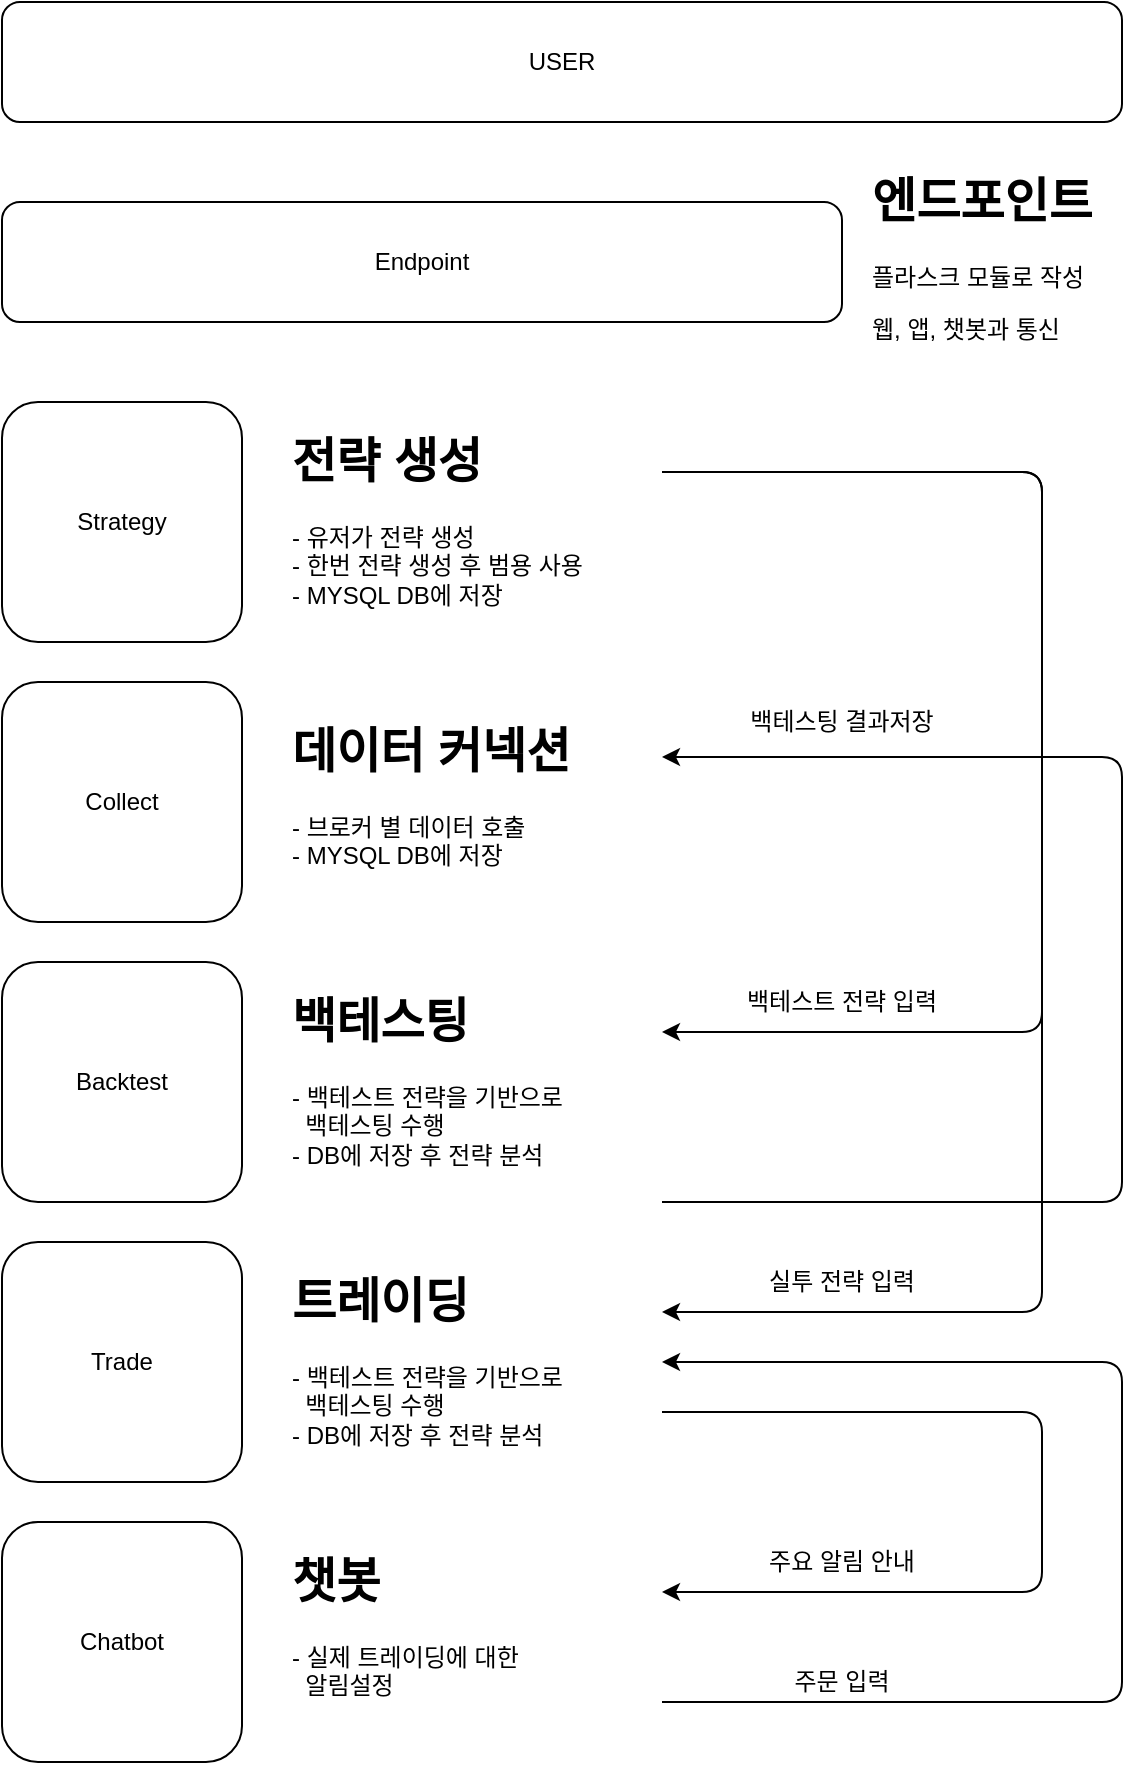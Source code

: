 <mxfile version="14.4.4" type="github">
  <diagram name="Package Data Flowchart" id="c7558073-3199-34d8-9f00-42111426c3f3">
    <mxGraphModel dx="2062" dy="1154" grid="1" gridSize="10" guides="1" tooltips="1" connect="1" arrows="1" fold="1" page="1" pageScale="1" pageWidth="826" pageHeight="1169" background="#ffffff" math="0" shadow="0">
      <root>
        <mxCell id="0" />
        <mxCell id="1" parent="0" />
        <mxCell id="IAP_nSiCaJIR2EBRwu1--117" value="" style="group" vertex="1" connectable="0" parent="1">
          <mxGeometry x="120" y="680" width="330" height="120" as="geometry" />
        </mxCell>
        <mxCell id="IAP_nSiCaJIR2EBRwu1--113" value="Backtest" style="rounded=1;whiteSpace=wrap;html=1;" vertex="1" parent="IAP_nSiCaJIR2EBRwu1--117">
          <mxGeometry width="120" height="120" as="geometry" />
        </mxCell>
        <mxCell id="IAP_nSiCaJIR2EBRwu1--114" value="&lt;h1&gt;백테스팅&lt;/h1&gt;&lt;div&gt;- 백테스트 전략을 기반으로&lt;/div&gt;&lt;div&gt;&amp;nbsp; 백테스팅 수행&lt;/div&gt;&lt;div&gt;- DB에 저장 후 전략 분석&lt;/div&gt;" style="text;html=1;strokeColor=none;fillColor=none;spacing=5;spacingTop=-20;whiteSpace=wrap;overflow=hidden;rounded=0;" vertex="1" parent="IAP_nSiCaJIR2EBRwu1--117">
          <mxGeometry x="140" y="10" width="190" height="100" as="geometry" />
        </mxCell>
        <mxCell id="IAP_nSiCaJIR2EBRwu1--118" value="" style="group" vertex="1" connectable="0" parent="1">
          <mxGeometry x="120" y="820" width="330" height="120" as="geometry" />
        </mxCell>
        <mxCell id="IAP_nSiCaJIR2EBRwu1--115" value="Trade" style="rounded=1;whiteSpace=wrap;html=1;" vertex="1" parent="IAP_nSiCaJIR2EBRwu1--118">
          <mxGeometry width="120" height="120" as="geometry" />
        </mxCell>
        <mxCell id="IAP_nSiCaJIR2EBRwu1--116" value="&lt;h1&gt;트레이딩&lt;/h1&gt;&lt;div&gt;- 백테스트 전략을 기반으로&lt;/div&gt;&lt;div&gt;&amp;nbsp; 백테스팅 수행&lt;/div&gt;&lt;div&gt;- DB에 저장 후 전략 분석&lt;/div&gt;" style="text;html=1;strokeColor=none;fillColor=none;spacing=5;spacingTop=-20;whiteSpace=wrap;overflow=hidden;rounded=0;" vertex="1" parent="IAP_nSiCaJIR2EBRwu1--118">
          <mxGeometry x="140" y="10" width="190" height="100" as="geometry" />
        </mxCell>
        <mxCell id="IAP_nSiCaJIR2EBRwu1--119" value="" style="group" vertex="1" connectable="0" parent="1">
          <mxGeometry x="120" y="540" width="330" height="120" as="geometry" />
        </mxCell>
        <mxCell id="IAP_nSiCaJIR2EBRwu1--111" value="Collect" style="rounded=1;whiteSpace=wrap;html=1;" vertex="1" parent="IAP_nSiCaJIR2EBRwu1--119">
          <mxGeometry width="120" height="120" as="geometry" />
        </mxCell>
        <mxCell id="IAP_nSiCaJIR2EBRwu1--112" value="&lt;h1&gt;&lt;span&gt;데이터 커넥션&lt;/span&gt;&lt;/h1&gt;&lt;div&gt;&lt;span&gt;- 브로커 별 데이터 호출&lt;/span&gt;&lt;/div&gt;&lt;div&gt;&lt;span&gt;- MYSQL DB에 저장&lt;/span&gt;&lt;br&gt;&lt;/div&gt;" style="text;html=1;strokeColor=none;fillColor=none;spacing=5;spacingTop=-20;whiteSpace=wrap;overflow=hidden;rounded=0;" vertex="1" parent="IAP_nSiCaJIR2EBRwu1--119">
          <mxGeometry x="140" y="15" width="190" height="90" as="geometry" />
        </mxCell>
        <mxCell id="IAP_nSiCaJIR2EBRwu1--120" value="" style="group" vertex="1" connectable="0" parent="1">
          <mxGeometry x="120" y="400" width="330" height="120" as="geometry" />
        </mxCell>
        <mxCell id="IAP_nSiCaJIR2EBRwu1--103" value="Strategy" style="rounded=1;whiteSpace=wrap;html=1;" vertex="1" parent="IAP_nSiCaJIR2EBRwu1--120">
          <mxGeometry width="120" height="120" as="geometry" />
        </mxCell>
        <mxCell id="IAP_nSiCaJIR2EBRwu1--110" value="&lt;h1&gt;&lt;span&gt;전략 생성&lt;/span&gt;&lt;/h1&gt;&lt;div&gt;&lt;span&gt;- 유저가 전략 생성&amp;nbsp;&lt;/span&gt;&lt;/div&gt;&lt;div&gt;&lt;span&gt;- 한번 전략 생성 후 범용 사용&lt;/span&gt;&lt;/div&gt;&lt;div&gt;&lt;span&gt;- MYSQL DB에 저장&lt;/span&gt;&lt;/div&gt;" style="text;html=1;strokeColor=none;fillColor=none;spacing=5;spacingTop=-20;whiteSpace=wrap;overflow=hidden;rounded=0;" vertex="1" parent="IAP_nSiCaJIR2EBRwu1--120">
          <mxGeometry x="140" y="10" width="190" height="100" as="geometry" />
        </mxCell>
        <mxCell id="IAP_nSiCaJIR2EBRwu1--121" value="" style="group" vertex="1" connectable="0" parent="1">
          <mxGeometry x="120" y="960" width="330" height="120" as="geometry" />
        </mxCell>
        <mxCell id="IAP_nSiCaJIR2EBRwu1--122" value="Chatbot" style="rounded=1;whiteSpace=wrap;html=1;" vertex="1" parent="IAP_nSiCaJIR2EBRwu1--121">
          <mxGeometry width="120" height="120" as="geometry" />
        </mxCell>
        <mxCell id="IAP_nSiCaJIR2EBRwu1--123" value="&lt;h1&gt;챗봇&lt;/h1&gt;&lt;div&gt;- 실제 트레이딩에 대한&lt;/div&gt;&lt;div&gt;&amp;nbsp; 알림설정&lt;/div&gt;&lt;div&gt;&lt;br&gt;&lt;/div&gt;" style="text;html=1;strokeColor=none;fillColor=none;spacing=5;spacingTop=-20;whiteSpace=wrap;overflow=hidden;rounded=0;" vertex="1" parent="IAP_nSiCaJIR2EBRwu1--121">
          <mxGeometry x="140" y="10" width="190" height="100" as="geometry" />
        </mxCell>
        <mxCell id="IAP_nSiCaJIR2EBRwu1--141" value="" style="edgeStyle=elbowEdgeStyle;elbow=horizontal;endArrow=classic;html=1;exitX=1;exitY=0.25;exitDx=0;exitDy=0;entryX=1;entryY=0.25;entryDx=0;entryDy=0;" edge="1" parent="1" source="IAP_nSiCaJIR2EBRwu1--110" target="IAP_nSiCaJIR2EBRwu1--116">
          <mxGeometry width="50" height="50" relative="1" as="geometry">
            <mxPoint x="380" y="650" as="sourcePoint" />
            <mxPoint x="610" y="590" as="targetPoint" />
            <Array as="points">
              <mxPoint x="640" y="660" />
              <mxPoint x="520" y="690" />
            </Array>
          </mxGeometry>
        </mxCell>
        <mxCell id="IAP_nSiCaJIR2EBRwu1--143" value="" style="edgeStyle=elbowEdgeStyle;elbow=horizontal;endArrow=classic;html=1;exitX=1;exitY=0.25;exitDx=0;exitDy=0;entryX=1;entryY=0.25;entryDx=0;entryDy=0;" edge="1" parent="1" target="IAP_nSiCaJIR2EBRwu1--114">
          <mxGeometry width="50" height="50" relative="1" as="geometry">
            <mxPoint x="450" y="435" as="sourcePoint" />
            <mxPoint x="450" y="880" as="targetPoint" />
            <Array as="points">
              <mxPoint x="640" y="610" />
            </Array>
          </mxGeometry>
        </mxCell>
        <mxCell id="IAP_nSiCaJIR2EBRwu1--144" value="백테스트 전략 입력" style="text;html=1;strokeColor=none;fillColor=none;align=center;verticalAlign=middle;whiteSpace=wrap;rounded=0;" vertex="1" parent="1">
          <mxGeometry x="470" y="690" width="140" height="20" as="geometry" />
        </mxCell>
        <mxCell id="IAP_nSiCaJIR2EBRwu1--145" value="실투 전략 입력" style="text;html=1;strokeColor=none;fillColor=none;align=center;verticalAlign=middle;whiteSpace=wrap;rounded=0;" vertex="1" parent="1">
          <mxGeometry x="470" y="830" width="140" height="20" as="geometry" />
        </mxCell>
        <mxCell id="IAP_nSiCaJIR2EBRwu1--147" value="" style="edgeStyle=elbowEdgeStyle;elbow=horizontal;endArrow=classic;html=1;entryX=1;entryY=0.25;entryDx=0;entryDy=0;" edge="1" parent="1" target="IAP_nSiCaJIR2EBRwu1--123">
          <mxGeometry width="50" height="50" relative="1" as="geometry">
            <mxPoint x="450" y="905" as="sourcePoint" />
            <mxPoint x="510" y="1040" as="targetPoint" />
            <Array as="points">
              <mxPoint x="640" y="960" />
              <mxPoint x="640" y="971" />
            </Array>
          </mxGeometry>
        </mxCell>
        <mxCell id="IAP_nSiCaJIR2EBRwu1--148" value="주요 알림 안내" style="text;html=1;strokeColor=none;fillColor=none;align=center;verticalAlign=middle;whiteSpace=wrap;rounded=0;" vertex="1" parent="1">
          <mxGeometry x="470" y="970" width="140" height="20" as="geometry" />
        </mxCell>
        <mxCell id="IAP_nSiCaJIR2EBRwu1--150" value="" style="edgeStyle=elbowEdgeStyle;elbow=horizontal;endArrow=classic;html=1;entryX=1;entryY=0.25;entryDx=0;entryDy=0;" edge="1" parent="1" target="IAP_nSiCaJIR2EBRwu1--112">
          <mxGeometry width="50" height="50" relative="1" as="geometry">
            <mxPoint x="450" y="800" as="sourcePoint" />
            <mxPoint x="500" y="750" as="targetPoint" />
            <Array as="points">
              <mxPoint x="680" y="690" />
              <mxPoint x="680" y="790" />
            </Array>
          </mxGeometry>
        </mxCell>
        <mxCell id="IAP_nSiCaJIR2EBRwu1--151" value="백테스팅 결과저장" style="text;html=1;strokeColor=none;fillColor=none;align=center;verticalAlign=middle;whiteSpace=wrap;rounded=0;" vertex="1" parent="1">
          <mxGeometry x="470" y="550" width="140" height="20" as="geometry" />
        </mxCell>
        <mxCell id="IAP_nSiCaJIR2EBRwu1--153" value="" style="edgeStyle=elbowEdgeStyle;elbow=horizontal;endArrow=classic;html=1;entryX=1;entryY=0.5;entryDx=0;entryDy=0;" edge="1" parent="1" target="IAP_nSiCaJIR2EBRwu1--116">
          <mxGeometry width="50" height="50" relative="1" as="geometry">
            <mxPoint x="450" y="1050" as="sourcePoint" />
            <mxPoint x="450" y="960" as="targetPoint" />
            <Array as="points">
              <mxPoint x="680" y="970" />
              <mxPoint x="640" y="1015" />
            </Array>
          </mxGeometry>
        </mxCell>
        <mxCell id="IAP_nSiCaJIR2EBRwu1--154" value="주문 입력" style="text;html=1;strokeColor=none;fillColor=none;align=center;verticalAlign=middle;whiteSpace=wrap;rounded=0;" vertex="1" parent="1">
          <mxGeometry x="470" y="1030" width="140" height="20" as="geometry" />
        </mxCell>
        <mxCell id="IAP_nSiCaJIR2EBRwu1--159" value="Endpoint" style="rounded=1;whiteSpace=wrap;html=1;" vertex="1" parent="1">
          <mxGeometry x="120" y="300" width="420" height="60" as="geometry" />
        </mxCell>
        <mxCell id="IAP_nSiCaJIR2EBRwu1--161" value="&lt;h1&gt;엔드포인트&lt;/h1&gt;&lt;p&gt;플라스크 모듈로 작성&lt;/p&gt;&lt;p&gt;웹, 앱, 챗봇과 통신&lt;/p&gt;&lt;p&gt;&lt;br&gt;&lt;/p&gt;" style="text;html=1;strokeColor=none;fillColor=none;spacing=5;spacingTop=-20;whiteSpace=wrap;overflow=hidden;rounded=0;" vertex="1" parent="1">
          <mxGeometry x="550" y="280" width="130" height="100" as="geometry" />
        </mxCell>
        <mxCell id="IAP_nSiCaJIR2EBRwu1--163" value="USER" style="rounded=1;whiteSpace=wrap;html=1;" vertex="1" parent="1">
          <mxGeometry x="120" y="200" width="560" height="60" as="geometry" />
        </mxCell>
      </root>
    </mxGraphModel>
  </diagram>
</mxfile>
